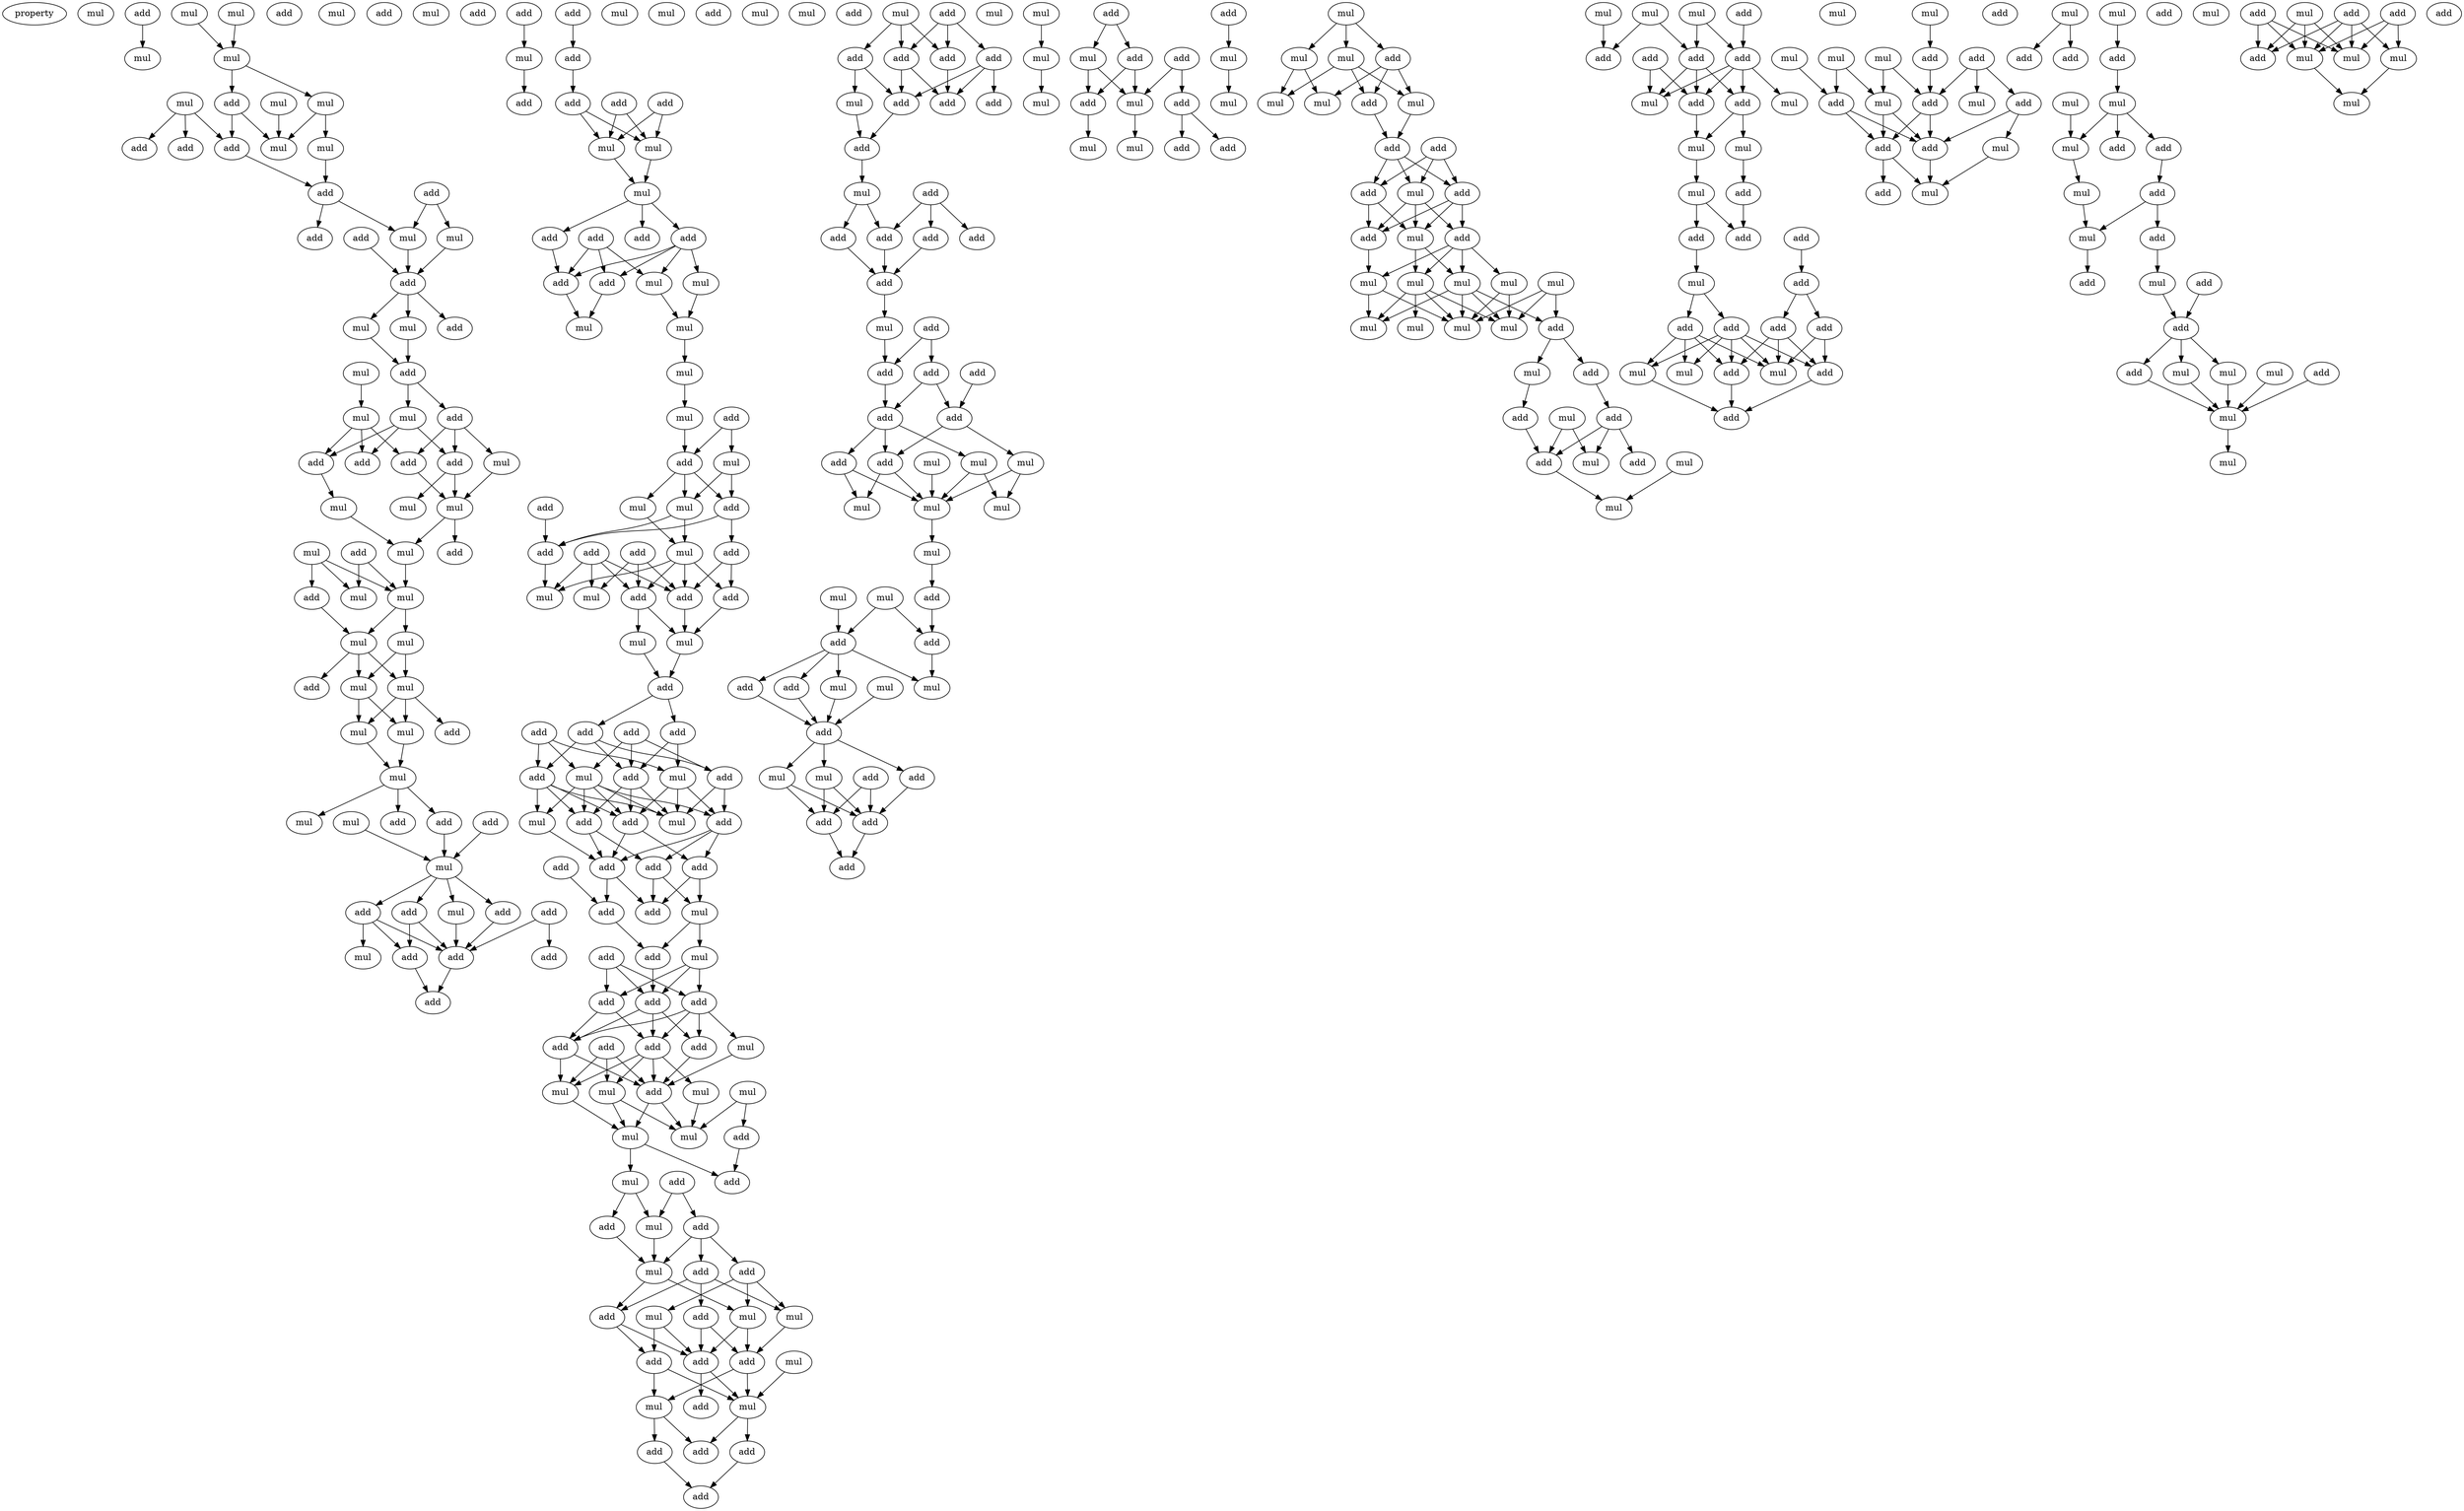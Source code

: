 digraph {
    node [fontcolor=black]
    property [mul=2,lf=1.4]
    0 [ label = mul ];
    1 [ label = add ];
    2 [ label = mul ];
    3 [ label = mul ];
    4 [ label = mul ];
    5 [ label = mul ];
    6 [ label = mul ];
    7 [ label = mul ];
    8 [ label = mul ];
    9 [ label = add ];
    10 [ label = add ];
    11 [ label = add ];
    12 [ label = mul ];
    13 [ label = mul ];
    14 [ label = add ];
    15 [ label = add ];
    16 [ label = add ];
    17 [ label = add ];
    18 [ label = add ];
    19 [ label = add ];
    20 [ label = mul ];
    21 [ label = mul ];
    22 [ label = add ];
    23 [ label = mul ];
    24 [ label = mul ];
    25 [ label = add ];
    26 [ label = mul ];
    27 [ label = add ];
    28 [ label = mul ];
    29 [ label = mul ];
    30 [ label = add ];
    31 [ label = add ];
    32 [ label = add ];
    33 [ label = mul ];
    34 [ label = add ];
    35 [ label = add ];
    36 [ label = mul ];
    37 [ label = mul ];
    38 [ label = mul ];
    39 [ label = mul ];
    40 [ label = mul ];
    41 [ label = add ];
    42 [ label = add ];
    43 [ label = mul ];
    44 [ label = add ];
    45 [ label = mul ];
    46 [ label = mul ];
    47 [ label = mul ];
    48 [ label = mul ];
    49 [ label = mul ];
    50 [ label = add ];
    51 [ label = add ];
    52 [ label = mul ];
    53 [ label = mul ];
    54 [ label = mul ];
    55 [ label = mul ];
    56 [ label = mul ];
    57 [ label = add ];
    58 [ label = add ];
    59 [ label = add ];
    60 [ label = mul ];
    61 [ label = add ];
    62 [ label = add ];
    63 [ label = add ];
    64 [ label = add ];
    65 [ label = mul ];
    66 [ label = mul ];
    67 [ label = add ];
    68 [ label = add ];
    69 [ label = add ];
    70 [ label = mul ];
    71 [ label = add ];
    72 [ label = add ];
    73 [ label = mul ];
    74 [ label = add ];
    75 [ label = add ];
    76 [ label = mul ];
    77 [ label = add ];
    78 [ label = add ];
    79 [ label = add ];
    80 [ label = mul ];
    81 [ label = add ];
    82 [ label = mul ];
    83 [ label = add ];
    84 [ label = add ];
    85 [ label = mul ];
    86 [ label = mul ];
    87 [ label = mul ];
    88 [ label = add ];
    89 [ label = add ];
    90 [ label = add ];
    91 [ label = add ];
    92 [ label = add ];
    93 [ label = mul ];
    94 [ label = mul ];
    95 [ label = add ];
    96 [ label = add ];
    97 [ label = mul ];
    98 [ label = mul ];
    99 [ label = mul ];
    100 [ label = mul ];
    101 [ label = mul ];
    102 [ label = mul ];
    103 [ label = add ];
    104 [ label = add ];
    105 [ label = mul ];
    106 [ label = add ];
    107 [ label = mul ];
    108 [ label = mul ];
    109 [ label = add ];
    110 [ label = add ];
    111 [ label = mul ];
    112 [ label = add ];
    113 [ label = add ];
    114 [ label = add ];
    115 [ label = add ];
    116 [ label = add ];
    117 [ label = mul ];
    118 [ label = mul ];
    119 [ label = add ];
    120 [ label = mul ];
    121 [ label = mul ];
    122 [ label = add ];
    123 [ label = add ];
    124 [ label = add ];
    125 [ label = add ];
    126 [ label = add ];
    127 [ label = mul ];
    128 [ label = add ];
    129 [ label = add ];
    130 [ label = add ];
    131 [ label = mul ];
    132 [ label = add ];
    133 [ label = add ];
    134 [ label = add ];
    135 [ label = mul ];
    136 [ label = mul ];
    137 [ label = add ];
    138 [ label = add ];
    139 [ label = add ];
    140 [ label = add ];
    141 [ label = add ];
    142 [ label = add ];
    143 [ label = mul ];
    144 [ label = add ];
    145 [ label = mul ];
    146 [ label = add ];
    147 [ label = add ];
    148 [ label = add ];
    149 [ label = add ];
    150 [ label = add ];
    151 [ label = mul ];
    152 [ label = add ];
    153 [ label = add ];
    154 [ label = add ];
    155 [ label = mul ];
    156 [ label = mul ];
    157 [ label = mul ];
    158 [ label = add ];
    159 [ label = mul ];
    160 [ label = mul ];
    161 [ label = mul ];
    162 [ label = add ];
    163 [ label = add ];
    164 [ label = add ];
    165 [ label = mul ];
    166 [ label = add ];
    167 [ label = add ];
    168 [ label = mul ];
    169 [ label = add ];
    170 [ label = add ];
    171 [ label = mul ];
    172 [ label = add ];
    173 [ label = mul ];
    174 [ label = add ];
    175 [ label = mul ];
    176 [ label = mul ];
    177 [ label = add ];
    178 [ label = add ];
    179 [ label = mul ];
    180 [ label = add ];
    181 [ label = add ];
    182 [ label = mul ];
    183 [ label = mul ];
    184 [ label = add ];
    185 [ label = add ];
    186 [ label = add ];
    187 [ label = add ];
    188 [ label = add ];
    189 [ label = mul ];
    190 [ label = add ];
    191 [ label = add ];
    192 [ label = add ];
    193 [ label = add ];
    194 [ label = add ];
    195 [ label = add ];
    196 [ label = add ];
    197 [ label = mul ];
    198 [ label = add ];
    199 [ label = add ];
    200 [ label = add ];
    201 [ label = mul ];
    202 [ label = mul ];
    203 [ label = add ];
    204 [ label = add ];
    205 [ label = add ];
    206 [ label = add ];
    207 [ label = add ];
    208 [ label = add ];
    209 [ label = mul ];
    210 [ label = add ];
    211 [ label = add ];
    212 [ label = add ];
    213 [ label = add ];
    214 [ label = add ];
    215 [ label = add ];
    216 [ label = mul ];
    217 [ label = add ];
    218 [ label = mul ];
    219 [ label = mul ];
    220 [ label = mul ];
    221 [ label = mul ];
    222 [ label = mul ];
    223 [ label = mul ];
    224 [ label = mul ];
    225 [ label = mul ];
    226 [ label = mul ];
    227 [ label = mul ];
    228 [ label = mul ];
    229 [ label = add ];
    230 [ label = add ];
    231 [ label = add ];
    232 [ label = mul ];
    233 [ label = mul ];
    234 [ label = mul ];
    235 [ label = add ];
    236 [ label = add ];
    237 [ label = add ];
    238 [ label = add ];
    239 [ label = mul ];
    240 [ label = mul ];
    241 [ label = add ];
    242 [ label = add ];
    243 [ label = add ];
    244 [ label = add ];
    245 [ label = add ];
    246 [ label = mul ];
    247 [ label = add ];
    248 [ label = add ];
    249 [ label = add ];
    250 [ label = mul ];
    251 [ label = add ];
    252 [ label = add ];
    253 [ label = add ];
    254 [ label = mul ];
    255 [ label = mul ];
    256 [ label = add ];
    257 [ label = mul ];
    258 [ label = mul ];
    259 [ label = mul ];
    260 [ label = mul ];
    261 [ label = add ];
    262 [ label = mul ];
    263 [ label = add ];
    264 [ label = mul ];
    265 [ label = mul ];
    266 [ label = mul ];
    267 [ label = add ];
    268 [ label = add ];
    269 [ label = add ];
    270 [ label = add ];
    271 [ label = mul ];
    272 [ label = mul ];
    273 [ label = add ];
    274 [ label = add ];
    275 [ label = mul ];
    276 [ label = mul ];
    277 [ label = mul ];
    278 [ label = mul ];
    279 [ label = mul ];
    280 [ label = mul ];
    281 [ label = mul ];
    282 [ label = add ];
    283 [ label = mul ];
    284 [ label = mul ];
    285 [ label = add ];
    286 [ label = mul ];
    287 [ label = add ];
    288 [ label = add ];
    289 [ label = mul ];
    290 [ label = add ];
    291 [ label = mul ];
    292 [ label = add ];
    293 [ label = mul ];
    294 [ label = mul ];
    295 [ label = mul ];
    296 [ label = mul ];
    297 [ label = add ];
    298 [ label = mul ];
    299 [ label = add ];
    300 [ label = add ];
    301 [ label = add ];
    302 [ label = add ];
    303 [ label = mul ];
    304 [ label = mul ];
    305 [ label = add ];
    306 [ label = add ];
    307 [ label = mul ];
    308 [ label = mul ];
    309 [ label = add ];
    310 [ label = mul ];
    311 [ label = add ];
    312 [ label = add ];
    313 [ label = add ];
    314 [ label = add ];
    315 [ label = mul ];
    316 [ label = add ];
    317 [ label = add ];
    318 [ label = add ];
    319 [ label = add ];
    320 [ label = mul ];
    321 [ label = mul ];
    322 [ label = add ];
    323 [ label = mul ];
    324 [ label = add ];
    325 [ label = mul ];
    326 [ label = add ];
    327 [ label = mul ];
    328 [ label = mul ];
    329 [ label = mul ];
    330 [ label = mul ];
    331 [ label = add ];
    332 [ label = add ];
    333 [ label = mul ];
    334 [ label = add ];
    335 [ label = add ];
    336 [ label = mul ];
    337 [ label = add ];
    338 [ label = mul ];
    339 [ label = add ];
    340 [ label = add ];
    341 [ label = mul ];
    342 [ label = add ];
    343 [ label = add ];
    344 [ label = mul ];
    345 [ label = mul ];
    346 [ label = add ];
    347 [ label = add ];
    348 [ label = add ];
    349 [ label = add ];
    350 [ label = mul ];
    351 [ label = mul ];
    352 [ label = mul ];
    353 [ label = add ];
    354 [ label = add ];
    355 [ label = add ];
    356 [ label = mul ];
    357 [ label = mul ];
    358 [ label = mul ];
    359 [ label = add ];
    360 [ label = mul ];
    361 [ label = add ];
    362 [ label = add ];
    363 [ label = add ];
    364 [ label = add ];
    365 [ label = mul ];
    366 [ label = mul ];
    367 [ label = add ];
    368 [ label = mul ];
    369 [ label = mul ];
    370 [ label = mul ];
    371 [ label = add ];
    372 [ label = mul ];
    373 [ label = add ];
    374 [ label = add ];
    375 [ label = add ];
    376 [ label = add ];
    377 [ label = mul ];
    378 [ label = mul ];
    379 [ label = mul ];
    380 [ label = mul ];
    1 -> 4 [ name = 0 ];
    2 -> 5 [ name = 1 ];
    3 -> 5 [ name = 2 ];
    5 -> 6 [ name = 3 ];
    5 -> 9 [ name = 4 ];
    6 -> 12 [ name = 5 ];
    6 -> 13 [ name = 6 ];
    7 -> 13 [ name = 7 ];
    8 -> 10 [ name = 8 ];
    8 -> 11 [ name = 9 ];
    8 -> 14 [ name = 10 ];
    9 -> 10 [ name = 11 ];
    9 -> 13 [ name = 12 ];
    10 -> 15 [ name = 13 ];
    12 -> 15 [ name = 14 ];
    15 -> 17 [ name = 15 ];
    15 -> 20 [ name = 16 ];
    16 -> 20 [ name = 17 ];
    16 -> 21 [ name = 18 ];
    19 -> 22 [ name = 19 ];
    20 -> 22 [ name = 20 ];
    21 -> 22 [ name = 21 ];
    22 -> 23 [ name = 22 ];
    22 -> 24 [ name = 23 ];
    22 -> 25 [ name = 24 ];
    23 -> 27 [ name = 25 ];
    24 -> 27 [ name = 26 ];
    26 -> 29 [ name = 27 ];
    27 -> 28 [ name = 28 ];
    27 -> 30 [ name = 29 ];
    28 -> 31 [ name = 30 ];
    28 -> 34 [ name = 31 ];
    28 -> 35 [ name = 32 ];
    29 -> 32 [ name = 33 ];
    29 -> 34 [ name = 34 ];
    29 -> 35 [ name = 35 ];
    30 -> 31 [ name = 36 ];
    30 -> 32 [ name = 37 ];
    30 -> 33 [ name = 38 ];
    31 -> 36 [ name = 39 ];
    31 -> 37 [ name = 40 ];
    32 -> 36 [ name = 41 ];
    33 -> 36 [ name = 42 ];
    35 -> 38 [ name = 43 ];
    36 -> 39 [ name = 44 ];
    36 -> 41 [ name = 45 ];
    38 -> 39 [ name = 46 ];
    39 -> 43 [ name = 47 ];
    40 -> 43 [ name = 48 ];
    40 -> 44 [ name = 49 ];
    40 -> 45 [ name = 50 ];
    42 -> 43 [ name = 51 ];
    42 -> 45 [ name = 52 ];
    43 -> 46 [ name = 53 ];
    43 -> 47 [ name = 54 ];
    44 -> 46 [ name = 55 ];
    46 -> 48 [ name = 56 ];
    46 -> 49 [ name = 57 ];
    46 -> 50 [ name = 58 ];
    47 -> 48 [ name = 59 ];
    47 -> 49 [ name = 60 ];
    48 -> 51 [ name = 61 ];
    48 -> 52 [ name = 62 ];
    48 -> 53 [ name = 63 ];
    49 -> 52 [ name = 64 ];
    49 -> 53 [ name = 65 ];
    52 -> 54 [ name = 66 ];
    53 -> 54 [ name = 67 ];
    54 -> 56 [ name = 68 ];
    54 -> 57 [ name = 69 ];
    54 -> 59 [ name = 70 ];
    55 -> 60 [ name = 71 ];
    58 -> 60 [ name = 72 ];
    59 -> 60 [ name = 73 ];
    60 -> 62 [ name = 74 ];
    60 -> 63 [ name = 75 ];
    60 -> 64 [ name = 76 ];
    60 -> 65 [ name = 77 ];
    61 -> 67 [ name = 78 ];
    61 -> 69 [ name = 79 ];
    62 -> 68 [ name = 80 ];
    62 -> 69 [ name = 81 ];
    63 -> 69 [ name = 82 ];
    64 -> 66 [ name = 83 ];
    64 -> 68 [ name = 84 ];
    64 -> 69 [ name = 85 ];
    65 -> 69 [ name = 86 ];
    68 -> 71 [ name = 87 ];
    69 -> 71 [ name = 88 ];
    75 -> 76 [ name = 89 ];
    76 -> 77 [ name = 90 ];
    78 -> 79 [ name = 91 ];
    79 -> 83 [ name = 92 ];
    81 -> 85 [ name = 93 ];
    81 -> 86 [ name = 94 ];
    83 -> 85 [ name = 95 ];
    83 -> 86 [ name = 96 ];
    84 -> 85 [ name = 97 ];
    84 -> 86 [ name = 98 ];
    85 -> 87 [ name = 99 ];
    86 -> 87 [ name = 100 ];
    87 -> 88 [ name = 101 ];
    87 -> 90 [ name = 102 ];
    87 -> 91 [ name = 103 ];
    88 -> 92 [ name = 104 ];
    88 -> 93 [ name = 105 ];
    88 -> 94 [ name = 106 ];
    88 -> 96 [ name = 107 ];
    89 -> 92 [ name = 108 ];
    89 -> 94 [ name = 109 ];
    89 -> 96 [ name = 110 ];
    91 -> 96 [ name = 111 ];
    92 -> 98 [ name = 112 ];
    93 -> 97 [ name = 113 ];
    94 -> 97 [ name = 114 ];
    96 -> 98 [ name = 115 ];
    97 -> 99 [ name = 116 ];
    99 -> 102 [ name = 117 ];
    102 -> 104 [ name = 118 ];
    103 -> 104 [ name = 119 ];
    103 -> 105 [ name = 120 ];
    104 -> 107 [ name = 121 ];
    104 -> 108 [ name = 122 ];
    104 -> 109 [ name = 123 ];
    105 -> 108 [ name = 124 ];
    105 -> 109 [ name = 125 ];
    106 -> 113 [ name = 126 ];
    107 -> 111 [ name = 127 ];
    108 -> 111 [ name = 128 ];
    108 -> 113 [ name = 129 ];
    109 -> 112 [ name = 130 ];
    109 -> 113 [ name = 131 ];
    110 -> 115 [ name = 132 ];
    110 -> 116 [ name = 133 ];
    110 -> 117 [ name = 134 ];
    110 -> 118 [ name = 135 ];
    111 -> 115 [ name = 136 ];
    111 -> 116 [ name = 137 ];
    111 -> 117 [ name = 138 ];
    111 -> 119 [ name = 139 ];
    112 -> 116 [ name = 140 ];
    112 -> 119 [ name = 141 ];
    113 -> 117 [ name = 142 ];
    114 -> 115 [ name = 143 ];
    114 -> 116 [ name = 144 ];
    114 -> 118 [ name = 145 ];
    115 -> 120 [ name = 146 ];
    115 -> 121 [ name = 147 ];
    116 -> 120 [ name = 148 ];
    119 -> 120 [ name = 149 ];
    120 -> 122 [ name = 150 ];
    121 -> 122 [ name = 151 ];
    122 -> 124 [ name = 152 ];
    122 -> 125 [ name = 153 ];
    123 -> 127 [ name = 154 ];
    123 -> 129 [ name = 155 ];
    123 -> 131 [ name = 156 ];
    124 -> 127 [ name = 157 ];
    124 -> 128 [ name = 158 ];
    125 -> 128 [ name = 159 ];
    125 -> 129 [ name = 160 ];
    125 -> 130 [ name = 161 ];
    126 -> 128 [ name = 162 ];
    126 -> 130 [ name = 163 ];
    126 -> 131 [ name = 164 ];
    127 -> 132 [ name = 165 ];
    127 -> 133 [ name = 166 ];
    127 -> 135 [ name = 167 ];
    128 -> 133 [ name = 168 ];
    128 -> 134 [ name = 169 ];
    128 -> 135 [ name = 170 ];
    129 -> 133 [ name = 171 ];
    129 -> 134 [ name = 172 ];
    129 -> 135 [ name = 173 ];
    129 -> 136 [ name = 174 ];
    130 -> 132 [ name = 175 ];
    130 -> 135 [ name = 176 ];
    131 -> 132 [ name = 177 ];
    131 -> 133 [ name = 178 ];
    131 -> 134 [ name = 179 ];
    131 -> 135 [ name = 180 ];
    131 -> 136 [ name = 181 ];
    132 -> 137 [ name = 182 ];
    132 -> 138 [ name = 183 ];
    132 -> 139 [ name = 184 ];
    133 -> 137 [ name = 185 ];
    133 -> 139 [ name = 186 ];
    134 -> 138 [ name = 187 ];
    134 -> 139 [ name = 188 ];
    136 -> 139 [ name = 189 ];
    137 -> 141 [ name = 190 ];
    137 -> 143 [ name = 191 ];
    138 -> 141 [ name = 192 ];
    138 -> 143 [ name = 193 ];
    139 -> 141 [ name = 194 ];
    139 -> 142 [ name = 195 ];
    140 -> 142 [ name = 196 ];
    142 -> 146 [ name = 197 ];
    143 -> 145 [ name = 198 ];
    143 -> 146 [ name = 199 ];
    144 -> 147 [ name = 200 ];
    144 -> 148 [ name = 201 ];
    144 -> 149 [ name = 202 ];
    145 -> 147 [ name = 203 ];
    145 -> 148 [ name = 204 ];
    145 -> 149 [ name = 205 ];
    146 -> 148 [ name = 206 ];
    147 -> 150 [ name = 207 ];
    147 -> 154 [ name = 208 ];
    148 -> 150 [ name = 209 ];
    148 -> 152 [ name = 210 ];
    148 -> 154 [ name = 211 ];
    149 -> 150 [ name = 212 ];
    149 -> 151 [ name = 213 ];
    149 -> 152 [ name = 214 ];
    149 -> 154 [ name = 215 ];
    150 -> 157 [ name = 216 ];
    150 -> 158 [ name = 217 ];
    151 -> 158 [ name = 218 ];
    152 -> 158 [ name = 219 ];
    153 -> 155 [ name = 220 ];
    153 -> 157 [ name = 221 ];
    153 -> 158 [ name = 222 ];
    154 -> 155 [ name = 223 ];
    154 -> 157 [ name = 224 ];
    154 -> 158 [ name = 225 ];
    154 -> 159 [ name = 226 ];
    155 -> 160 [ name = 227 ];
    155 -> 161 [ name = 228 ];
    156 -> 160 [ name = 229 ];
    156 -> 162 [ name = 230 ];
    157 -> 161 [ name = 231 ];
    158 -> 160 [ name = 232 ];
    158 -> 161 [ name = 233 ];
    159 -> 160 [ name = 234 ];
    161 -> 163 [ name = 235 ];
    161 -> 165 [ name = 236 ];
    162 -> 163 [ name = 237 ];
    164 -> 168 [ name = 238 ];
    164 -> 169 [ name = 239 ];
    165 -> 167 [ name = 240 ];
    165 -> 168 [ name = 241 ];
    167 -> 171 [ name = 242 ];
    168 -> 171 [ name = 243 ];
    169 -> 170 [ name = 244 ];
    169 -> 171 [ name = 245 ];
    169 -> 172 [ name = 246 ];
    170 -> 173 [ name = 247 ];
    170 -> 175 [ name = 248 ];
    170 -> 176 [ name = 249 ];
    171 -> 176 [ name = 250 ];
    171 -> 177 [ name = 251 ];
    172 -> 173 [ name = 252 ];
    172 -> 174 [ name = 253 ];
    172 -> 177 [ name = 254 ];
    173 -> 178 [ name = 255 ];
    174 -> 178 [ name = 256 ];
    174 -> 180 [ name = 257 ];
    175 -> 180 [ name = 258 ];
    175 -> 181 [ name = 259 ];
    176 -> 178 [ name = 260 ];
    176 -> 180 [ name = 261 ];
    177 -> 180 [ name = 262 ];
    177 -> 181 [ name = 263 ];
    178 -> 182 [ name = 264 ];
    178 -> 183 [ name = 265 ];
    179 -> 183 [ name = 266 ];
    180 -> 183 [ name = 267 ];
    180 -> 184 [ name = 268 ];
    181 -> 182 [ name = 269 ];
    181 -> 183 [ name = 270 ];
    182 -> 185 [ name = 271 ];
    182 -> 186 [ name = 272 ];
    183 -> 186 [ name = 273 ];
    183 -> 187 [ name = 274 ];
    185 -> 188 [ name = 275 ];
    187 -> 188 [ name = 276 ];
    189 -> 191 [ name = 277 ];
    189 -> 192 [ name = 278 ];
    189 -> 194 [ name = 279 ];
    190 -> 192 [ name = 280 ];
    190 -> 193 [ name = 281 ];
    190 -> 194 [ name = 282 ];
    191 -> 196 [ name = 283 ];
    191 -> 197 [ name = 284 ];
    192 -> 195 [ name = 285 ];
    192 -> 196 [ name = 286 ];
    193 -> 195 [ name = 287 ];
    193 -> 196 [ name = 288 ];
    193 -> 198 [ name = 289 ];
    194 -> 195 [ name = 290 ];
    196 -> 199 [ name = 291 ];
    197 -> 199 [ name = 292 ];
    199 -> 201 [ name = 293 ];
    200 -> 204 [ name = 294 ];
    200 -> 205 [ name = 295 ];
    200 -> 206 [ name = 296 ];
    201 -> 203 [ name = 297 ];
    201 -> 206 [ name = 298 ];
    203 -> 207 [ name = 299 ];
    204 -> 207 [ name = 300 ];
    206 -> 207 [ name = 301 ];
    207 -> 209 [ name = 302 ];
    208 -> 210 [ name = 303 ];
    208 -> 212 [ name = 304 ];
    209 -> 212 [ name = 305 ];
    210 -> 213 [ name = 306 ];
    210 -> 214 [ name = 307 ];
    211 -> 214 [ name = 308 ];
    212 -> 213 [ name = 309 ];
    213 -> 215 [ name = 310 ];
    213 -> 217 [ name = 311 ];
    213 -> 218 [ name = 312 ];
    214 -> 215 [ name = 313 ];
    214 -> 219 [ name = 314 ];
    215 -> 220 [ name = 315 ];
    215 -> 223 [ name = 316 ];
    216 -> 220 [ name = 317 ];
    217 -> 220 [ name = 318 ];
    217 -> 223 [ name = 319 ];
    218 -> 220 [ name = 320 ];
    218 -> 222 [ name = 321 ];
    219 -> 220 [ name = 322 ];
    219 -> 222 [ name = 323 ];
    220 -> 224 [ name = 324 ];
    221 -> 225 [ name = 325 ];
    224 -> 229 [ name = 326 ];
    225 -> 228 [ name = 327 ];
    226 -> 230 [ name = 328 ];
    227 -> 230 [ name = 329 ];
    227 -> 231 [ name = 330 ];
    229 -> 231 [ name = 331 ];
    230 -> 232 [ name = 332 ];
    230 -> 233 [ name = 333 ];
    230 -> 235 [ name = 334 ];
    230 -> 236 [ name = 335 ];
    231 -> 232 [ name = 336 ];
    233 -> 237 [ name = 337 ];
    234 -> 237 [ name = 338 ];
    235 -> 237 [ name = 339 ];
    236 -> 237 [ name = 340 ];
    237 -> 238 [ name = 341 ];
    237 -> 239 [ name = 342 ];
    237 -> 240 [ name = 343 ];
    238 -> 242 [ name = 344 ];
    239 -> 242 [ name = 345 ];
    239 -> 243 [ name = 346 ];
    240 -> 242 [ name = 347 ];
    240 -> 243 [ name = 348 ];
    241 -> 242 [ name = 349 ];
    241 -> 243 [ name = 350 ];
    242 -> 244 [ name = 351 ];
    243 -> 244 [ name = 352 ];
    245 -> 246 [ name = 353 ];
    245 -> 247 [ name = 354 ];
    246 -> 250 [ name = 355 ];
    246 -> 251 [ name = 356 ];
    247 -> 250 [ name = 357 ];
    247 -> 251 [ name = 358 ];
    248 -> 249 [ name = 359 ];
    248 -> 250 [ name = 360 ];
    249 -> 252 [ name = 361 ];
    249 -> 256 [ name = 362 ];
    250 -> 255 [ name = 363 ];
    251 -> 254 [ name = 364 ];
    253 -> 257 [ name = 365 ];
    257 -> 258 [ name = 366 ];
    259 -> 260 [ name = 367 ];
    259 -> 261 [ name = 368 ];
    259 -> 262 [ name = 369 ];
    260 -> 264 [ name = 370 ];
    260 -> 265 [ name = 371 ];
    261 -> 263 [ name = 372 ];
    261 -> 265 [ name = 373 ];
    261 -> 266 [ name = 374 ];
    262 -> 263 [ name = 375 ];
    262 -> 264 [ name = 376 ];
    262 -> 266 [ name = 377 ];
    263 -> 268 [ name = 378 ];
    266 -> 268 [ name = 379 ];
    267 -> 269 [ name = 380 ];
    267 -> 270 [ name = 381 ];
    267 -> 271 [ name = 382 ];
    268 -> 269 [ name = 383 ];
    268 -> 270 [ name = 384 ];
    268 -> 271 [ name = 385 ];
    269 -> 272 [ name = 386 ];
    269 -> 273 [ name = 387 ];
    270 -> 272 [ name = 388 ];
    270 -> 273 [ name = 389 ];
    270 -> 274 [ name = 390 ];
    271 -> 272 [ name = 391 ];
    271 -> 273 [ name = 392 ];
    271 -> 274 [ name = 393 ];
    272 -> 276 [ name = 394 ];
    272 -> 278 [ name = 395 ];
    273 -> 277 [ name = 396 ];
    274 -> 275 [ name = 397 ];
    274 -> 276 [ name = 398 ];
    274 -> 277 [ name = 399 ];
    274 -> 278 [ name = 400 ];
    275 -> 283 [ name = 401 ];
    275 -> 284 [ name = 402 ];
    276 -> 280 [ name = 403 ];
    276 -> 282 [ name = 404 ];
    276 -> 283 [ name = 405 ];
    276 -> 284 [ name = 406 ];
    277 -> 280 [ name = 407 ];
    277 -> 284 [ name = 408 ];
    278 -> 280 [ name = 409 ];
    278 -> 281 [ name = 410 ];
    278 -> 283 [ name = 411 ];
    278 -> 284 [ name = 412 ];
    279 -> 282 [ name = 413 ];
    279 -> 283 [ name = 414 ];
    279 -> 284 [ name = 415 ];
    282 -> 285 [ name = 416 ];
    282 -> 286 [ name = 417 ];
    285 -> 288 [ name = 418 ];
    286 -> 287 [ name = 419 ];
    287 -> 292 [ name = 420 ];
    288 -> 290 [ name = 421 ];
    288 -> 292 [ name = 422 ];
    288 -> 293 [ name = 423 ];
    289 -> 292 [ name = 424 ];
    289 -> 293 [ name = 425 ];
    291 -> 294 [ name = 426 ];
    292 -> 294 [ name = 427 ];
    295 -> 302 [ name = 428 ];
    296 -> 299 [ name = 429 ];
    296 -> 302 [ name = 430 ];
    297 -> 301 [ name = 431 ];
    298 -> 299 [ name = 432 ];
    298 -> 301 [ name = 433 ];
    299 -> 303 [ name = 434 ];
    299 -> 305 [ name = 435 ];
    299 -> 306 [ name = 436 ];
    300 -> 303 [ name = 437 ];
    300 -> 306 [ name = 438 ];
    301 -> 303 [ name = 439 ];
    301 -> 304 [ name = 440 ];
    301 -> 305 [ name = 441 ];
    301 -> 306 [ name = 442 ];
    305 -> 307 [ name = 443 ];
    305 -> 308 [ name = 444 ];
    306 -> 308 [ name = 445 ];
    307 -> 309 [ name = 446 ];
    308 -> 310 [ name = 447 ];
    309 -> 312 [ name = 448 ];
    310 -> 312 [ name = 449 ];
    310 -> 313 [ name = 450 ];
    311 -> 314 [ name = 451 ];
    313 -> 315 [ name = 452 ];
    314 -> 316 [ name = 453 ];
    314 -> 318 [ name = 454 ];
    315 -> 317 [ name = 455 ];
    315 -> 319 [ name = 456 ];
    316 -> 322 [ name = 457 ];
    316 -> 323 [ name = 458 ];
    316 -> 324 [ name = 459 ];
    317 -> 321 [ name = 460 ];
    317 -> 322 [ name = 461 ];
    317 -> 323 [ name = 462 ];
    317 -> 324 [ name = 463 ];
    317 -> 325 [ name = 464 ];
    318 -> 323 [ name = 465 ];
    318 -> 324 [ name = 466 ];
    319 -> 321 [ name = 467 ];
    319 -> 322 [ name = 468 ];
    319 -> 323 [ name = 469 ];
    319 -> 325 [ name = 470 ];
    322 -> 326 [ name = 471 ];
    324 -> 326 [ name = 472 ];
    325 -> 326 [ name = 473 ];
    327 -> 331 [ name = 474 ];
    328 -> 333 [ name = 475 ];
    328 -> 334 [ name = 476 ];
    329 -> 333 [ name = 477 ];
    329 -> 337 [ name = 478 ];
    330 -> 337 [ name = 479 ];
    331 -> 334 [ name = 480 ];
    332 -> 334 [ name = 481 ];
    332 -> 335 [ name = 482 ];
    332 -> 336 [ name = 483 ];
    333 -> 339 [ name = 484 ];
    333 -> 340 [ name = 485 ];
    334 -> 339 [ name = 486 ];
    334 -> 340 [ name = 487 ];
    335 -> 338 [ name = 488 ];
    335 -> 339 [ name = 489 ];
    337 -> 339 [ name = 490 ];
    337 -> 340 [ name = 491 ];
    338 -> 341 [ name = 492 ];
    339 -> 341 [ name = 493 ];
    340 -> 341 [ name = 494 ];
    340 -> 342 [ name = 495 ];
    344 -> 346 [ name = 496 ];
    344 -> 347 [ name = 497 ];
    345 -> 348 [ name = 498 ];
    348 -> 351 [ name = 499 ];
    350 -> 352 [ name = 500 ];
    351 -> 352 [ name = 501 ];
    351 -> 353 [ name = 502 ];
    351 -> 354 [ name = 503 ];
    352 -> 357 [ name = 504 ];
    354 -> 355 [ name = 505 ];
    355 -> 358 [ name = 506 ];
    355 -> 359 [ name = 507 ];
    357 -> 358 [ name = 508 ];
    358 -> 361 [ name = 509 ];
    359 -> 360 [ name = 510 ];
    360 -> 363 [ name = 511 ];
    362 -> 363 [ name = 512 ];
    363 -> 364 [ name = 513 ];
    363 -> 366 [ name = 514 ];
    363 -> 368 [ name = 515 ];
    364 -> 369 [ name = 516 ];
    365 -> 369 [ name = 517 ];
    366 -> 369 [ name = 518 ];
    367 -> 369 [ name = 519 ];
    368 -> 369 [ name = 520 ];
    369 -> 370 [ name = 521 ];
    371 -> 375 [ name = 522 ];
    371 -> 377 [ name = 523 ];
    371 -> 378 [ name = 524 ];
    372 -> 375 [ name = 525 ];
    372 -> 377 [ name = 526 ];
    372 -> 378 [ name = 527 ];
    373 -> 377 [ name = 528 ];
    373 -> 378 [ name = 529 ];
    373 -> 379 [ name = 530 ];
    374 -> 375 [ name = 531 ];
    374 -> 377 [ name = 532 ];
    374 -> 378 [ name = 533 ];
    374 -> 379 [ name = 534 ];
    377 -> 380 [ name = 535 ];
    379 -> 380 [ name = 536 ];
}
